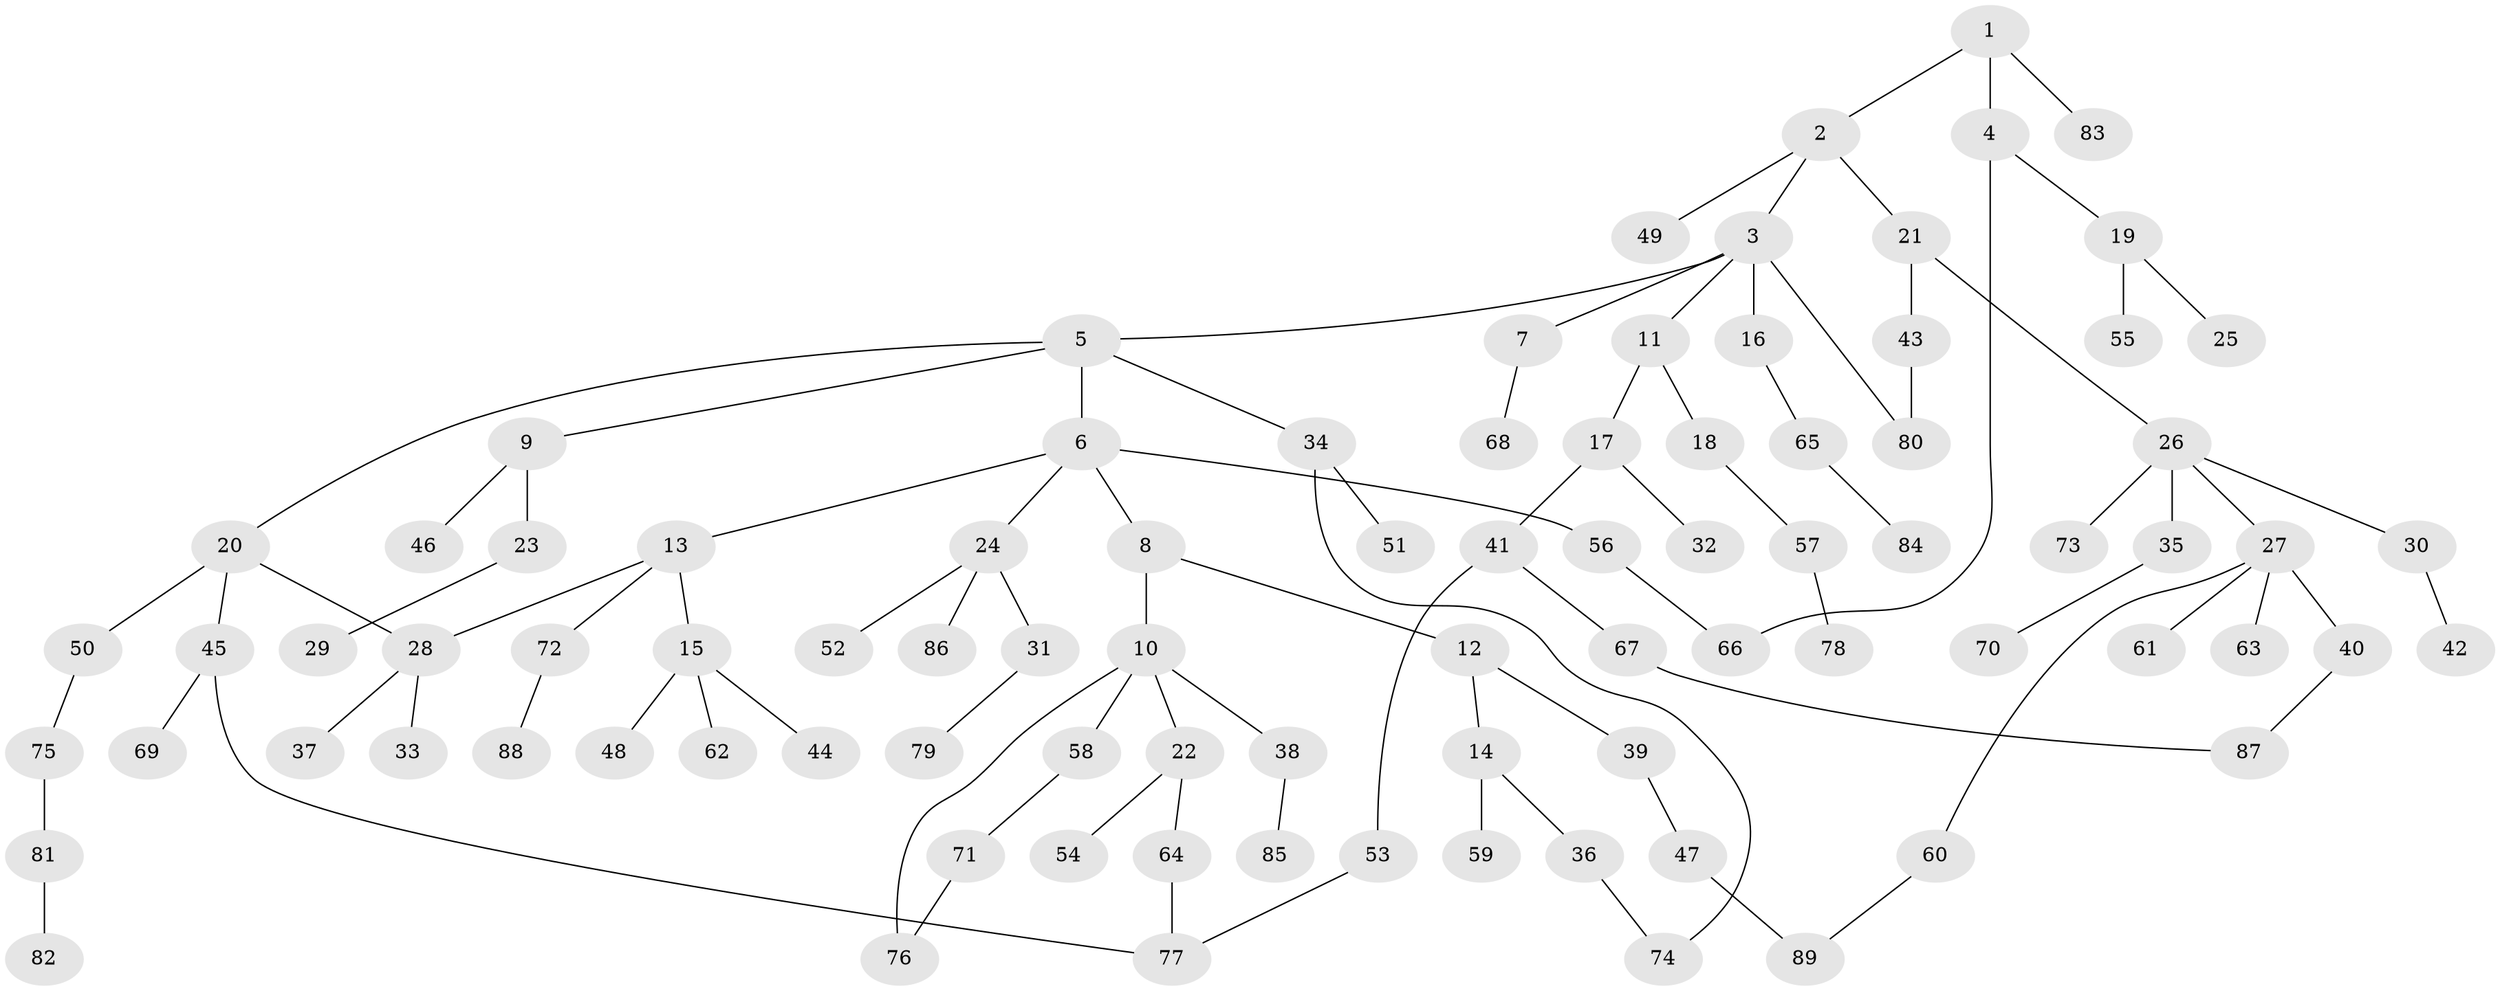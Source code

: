 // coarse degree distribution, {4: 0.05454545454545454, 9: 0.01818181818181818, 7: 0.01818181818181818, 1: 0.38181818181818183, 3: 0.16363636363636364, 5: 0.03636363636363636, 2: 0.3090909090909091, 6: 0.01818181818181818}
// Generated by graph-tools (version 1.1) at 2025/23/03/03/25 07:23:31]
// undirected, 89 vertices, 97 edges
graph export_dot {
graph [start="1"]
  node [color=gray90,style=filled];
  1;
  2;
  3;
  4;
  5;
  6;
  7;
  8;
  9;
  10;
  11;
  12;
  13;
  14;
  15;
  16;
  17;
  18;
  19;
  20;
  21;
  22;
  23;
  24;
  25;
  26;
  27;
  28;
  29;
  30;
  31;
  32;
  33;
  34;
  35;
  36;
  37;
  38;
  39;
  40;
  41;
  42;
  43;
  44;
  45;
  46;
  47;
  48;
  49;
  50;
  51;
  52;
  53;
  54;
  55;
  56;
  57;
  58;
  59;
  60;
  61;
  62;
  63;
  64;
  65;
  66;
  67;
  68;
  69;
  70;
  71;
  72;
  73;
  74;
  75;
  76;
  77;
  78;
  79;
  80;
  81;
  82;
  83;
  84;
  85;
  86;
  87;
  88;
  89;
  1 -- 2;
  1 -- 4;
  1 -- 83;
  2 -- 3;
  2 -- 21;
  2 -- 49;
  3 -- 5;
  3 -- 7;
  3 -- 11;
  3 -- 16;
  3 -- 80;
  4 -- 19;
  4 -- 66;
  5 -- 6;
  5 -- 9;
  5 -- 20;
  5 -- 34;
  6 -- 8;
  6 -- 13;
  6 -- 24;
  6 -- 56;
  7 -- 68;
  8 -- 10;
  8 -- 12;
  9 -- 23;
  9 -- 46;
  10 -- 22;
  10 -- 38;
  10 -- 58;
  10 -- 76;
  11 -- 17;
  11 -- 18;
  12 -- 14;
  12 -- 39;
  13 -- 15;
  13 -- 28;
  13 -- 72;
  14 -- 36;
  14 -- 59;
  15 -- 44;
  15 -- 48;
  15 -- 62;
  16 -- 65;
  17 -- 32;
  17 -- 41;
  18 -- 57;
  19 -- 25;
  19 -- 55;
  20 -- 45;
  20 -- 50;
  20 -- 28;
  21 -- 26;
  21 -- 43;
  22 -- 54;
  22 -- 64;
  23 -- 29;
  24 -- 31;
  24 -- 52;
  24 -- 86;
  26 -- 27;
  26 -- 30;
  26 -- 35;
  26 -- 73;
  27 -- 40;
  27 -- 60;
  27 -- 61;
  27 -- 63;
  28 -- 33;
  28 -- 37;
  30 -- 42;
  31 -- 79;
  34 -- 51;
  34 -- 74;
  35 -- 70;
  36 -- 74;
  38 -- 85;
  39 -- 47;
  40 -- 87;
  41 -- 53;
  41 -- 67;
  43 -- 80;
  45 -- 69;
  45 -- 77;
  47 -- 89;
  50 -- 75;
  53 -- 77;
  56 -- 66;
  57 -- 78;
  58 -- 71;
  60 -- 89;
  64 -- 77;
  65 -- 84;
  67 -- 87;
  71 -- 76;
  72 -- 88;
  75 -- 81;
  81 -- 82;
}
